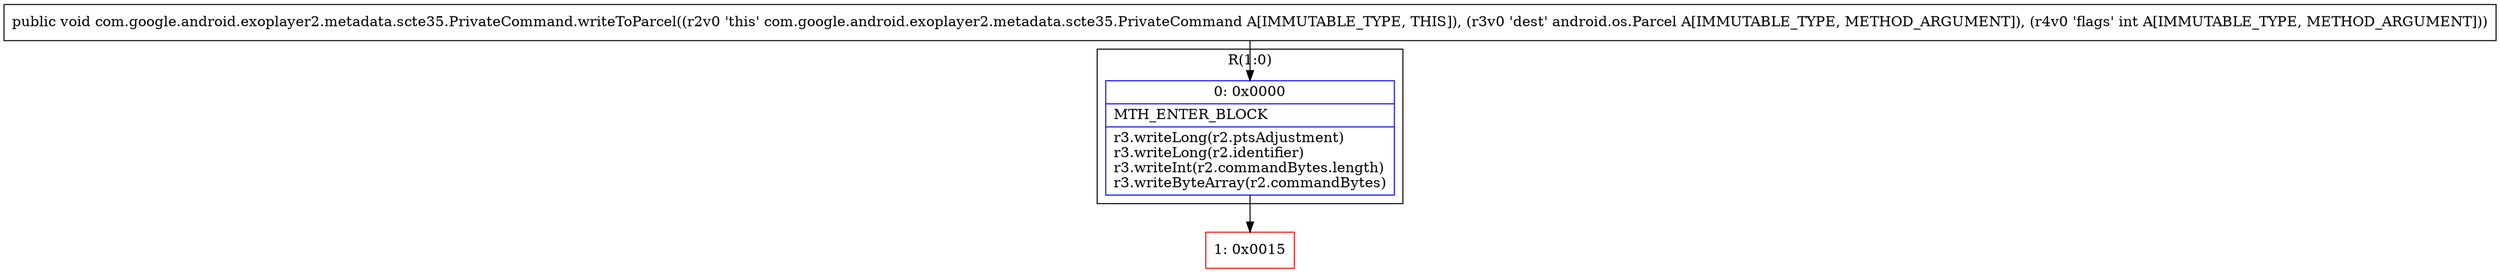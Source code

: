 digraph "CFG forcom.google.android.exoplayer2.metadata.scte35.PrivateCommand.writeToParcel(Landroid\/os\/Parcel;I)V" {
subgraph cluster_Region_1364409319 {
label = "R(1:0)";
node [shape=record,color=blue];
Node_0 [shape=record,label="{0\:\ 0x0000|MTH_ENTER_BLOCK\l|r3.writeLong(r2.ptsAdjustment)\lr3.writeLong(r2.identifier)\lr3.writeInt(r2.commandBytes.length)\lr3.writeByteArray(r2.commandBytes)\l}"];
}
Node_1 [shape=record,color=red,label="{1\:\ 0x0015}"];
MethodNode[shape=record,label="{public void com.google.android.exoplayer2.metadata.scte35.PrivateCommand.writeToParcel((r2v0 'this' com.google.android.exoplayer2.metadata.scte35.PrivateCommand A[IMMUTABLE_TYPE, THIS]), (r3v0 'dest' android.os.Parcel A[IMMUTABLE_TYPE, METHOD_ARGUMENT]), (r4v0 'flags' int A[IMMUTABLE_TYPE, METHOD_ARGUMENT])) }"];
MethodNode -> Node_0;
Node_0 -> Node_1;
}


